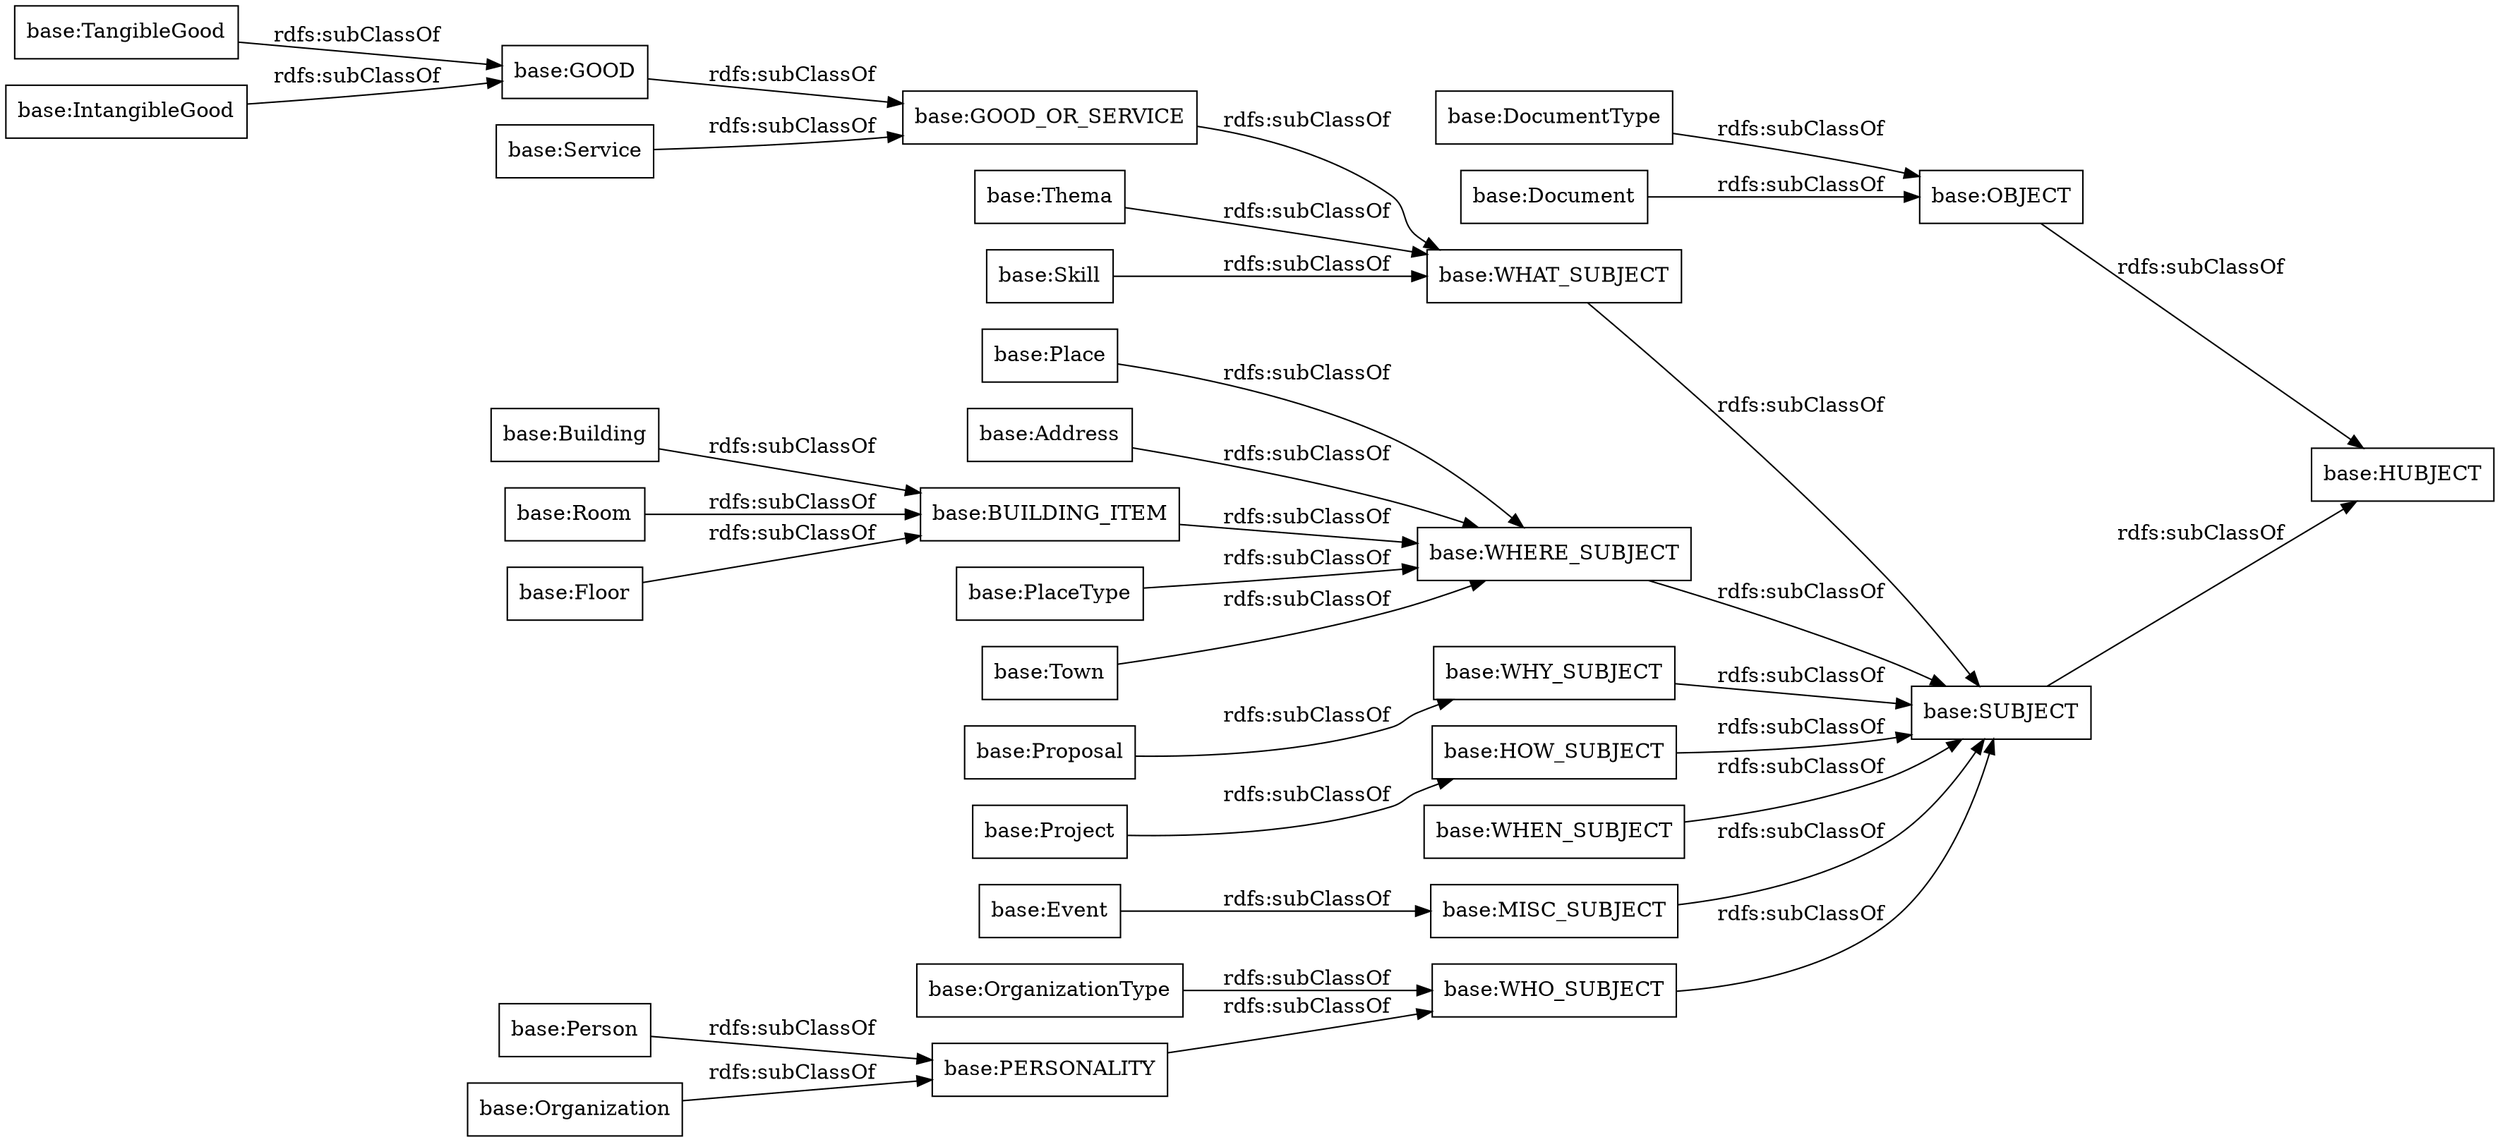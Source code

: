 digraph ar2dtool_diagram { 
rankdir=LR;
size="1000"
node [shape = rectangle, color="black"]; "base:OrganizationType" "base:TangibleGood" "base:Room" "base:PlaceType" "base:Project" "base:Floor" "base:Town" "base:Document" "base:Thema" "base:IntangibleGood" "base:WHAT_SUBJECT" "base:WHO_SUBJECT" "base:Building" "base:Organization" "base:OBJECT" "base:PERSONALITY" "base:Event" "base:Place" "base:DocumentType" "base:Address" "base:Service" "base:WHEN_SUBJECT" "base:Person" "base:HOW_SUBJECT" "base:Skill" "base:Proposal" "base:HUBJECT" "base:MISC_SUBJECT" "base:WHERE_SUBJECT" "base:BUILDING_ITEM" "base:GOOD_OR_SERVICE" "base:GOOD" "base:SUBJECT" "base:WHY_SUBJECT" ; /*classes style*/
	"base:PERSONALITY" -> "base:WHO_SUBJECT" [ label = "rdfs:subClassOf" ];
	"base:DocumentType" -> "base:OBJECT" [ label = "rdfs:subClassOf" ];
	"base:Floor" -> "base:BUILDING_ITEM" [ label = "rdfs:subClassOf" ];
	"base:WHERE_SUBJECT" -> "base:SUBJECT" [ label = "rdfs:subClassOf" ];
	"base:Thema" -> "base:WHAT_SUBJECT" [ label = "rdfs:subClassOf" ];
	"base:TangibleGood" -> "base:GOOD" [ label = "rdfs:subClassOf" ];
	"base:Service" -> "base:GOOD_OR_SERVICE" [ label = "rdfs:subClassOf" ];
	"base:Building" -> "base:BUILDING_ITEM" [ label = "rdfs:subClassOf" ];
	"base:Event" -> "base:MISC_SUBJECT" [ label = "rdfs:subClassOf" ];
	"base:SUBJECT" -> "base:HUBJECT" [ label = "rdfs:subClassOf" ];
	"base:Project" -> "base:HOW_SUBJECT" [ label = "rdfs:subClassOf" ];
	"base:OBJECT" -> "base:HUBJECT" [ label = "rdfs:subClassOf" ];
	"base:Organization" -> "base:PERSONALITY" [ label = "rdfs:subClassOf" ];
	"base:IntangibleGood" -> "base:GOOD" [ label = "rdfs:subClassOf" ];
	"base:WHAT_SUBJECT" -> "base:SUBJECT" [ label = "rdfs:subClassOf" ];
	"base:HOW_SUBJECT" -> "base:SUBJECT" [ label = "rdfs:subClassOf" ];
	"base:Address" -> "base:WHERE_SUBJECT" [ label = "rdfs:subClassOf" ];
	"base:MISC_SUBJECT" -> "base:SUBJECT" [ label = "rdfs:subClassOf" ];
	"base:Room" -> "base:BUILDING_ITEM" [ label = "rdfs:subClassOf" ];
	"base:WHO_SUBJECT" -> "base:SUBJECT" [ label = "rdfs:subClassOf" ];
	"base:WHEN_SUBJECT" -> "base:SUBJECT" [ label = "rdfs:subClassOf" ];
	"base:OrganizationType" -> "base:WHO_SUBJECT" [ label = "rdfs:subClassOf" ];
	"base:GOOD" -> "base:GOOD_OR_SERVICE" [ label = "rdfs:subClassOf" ];
	"base:BUILDING_ITEM" -> "base:WHERE_SUBJECT" [ label = "rdfs:subClassOf" ];
	"base:Document" -> "base:OBJECT" [ label = "rdfs:subClassOf" ];
	"base:WHY_SUBJECT" -> "base:SUBJECT" [ label = "rdfs:subClassOf" ];
	"base:Town" -> "base:WHERE_SUBJECT" [ label = "rdfs:subClassOf" ];
	"base:Proposal" -> "base:WHY_SUBJECT" [ label = "rdfs:subClassOf" ];
	"base:Place" -> "base:WHERE_SUBJECT" [ label = "rdfs:subClassOf" ];
	"base:PlaceType" -> "base:WHERE_SUBJECT" [ label = "rdfs:subClassOf" ];
	"base:GOOD_OR_SERVICE" -> "base:WHAT_SUBJECT" [ label = "rdfs:subClassOf" ];
	"base:Person" -> "base:PERSONALITY" [ label = "rdfs:subClassOf" ];
	"base:Skill" -> "base:WHAT_SUBJECT" [ label = "rdfs:subClassOf" ];

}
